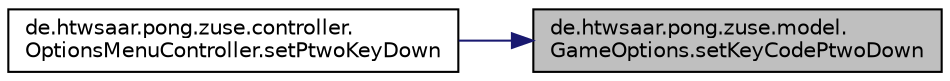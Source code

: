 digraph "de.htwsaar.pong.zuse.model.GameOptions.setKeyCodePtwoDown"
{
 // LATEX_PDF_SIZE
  edge [fontname="Helvetica",fontsize="10",labelfontname="Helvetica",labelfontsize="10"];
  node [fontname="Helvetica",fontsize="10",shape=record];
  rankdir="RL";
  Node1 [label="de.htwsaar.pong.zuse.model.\lGameOptions.setKeyCodePtwoDown",height=0.2,width=0.4,color="black", fillcolor="grey75", style="filled", fontcolor="black",tooltip="Setter für Attribut ptwoDown setzt Key für Down von Player 2."];
  Node1 -> Node2 [dir="back",color="midnightblue",fontsize="10",style="solid"];
  Node2 [label="de.htwsaar.pong.zuse.controller.\lOptionsMenuController.setPtwoKeyDown",height=0.2,width=0.4,color="black", fillcolor="white", style="filled",URL="$classde_1_1htwsaar_1_1pong_1_1zuse_1_1controller_1_1_options_menu_controller.html#a0a4e194cd2d4e1306965766a373f1c51",tooltip=" "];
}
